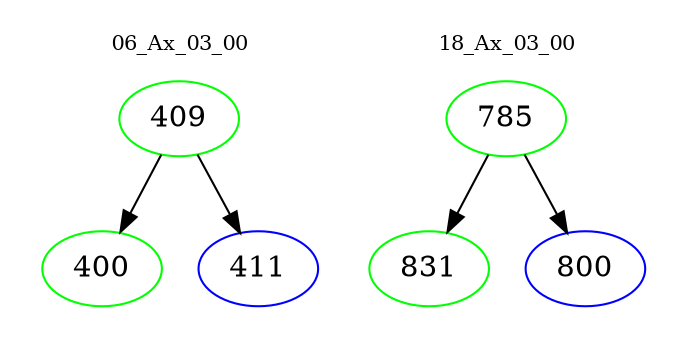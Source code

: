 digraph{
subgraph cluster_0 {
color = white
label = "06_Ax_03_00";
fontsize=10;
T0_409 [label="409", color="green"]
T0_409 -> T0_400 [color="black"]
T0_400 [label="400", color="green"]
T0_409 -> T0_411 [color="black"]
T0_411 [label="411", color="blue"]
}
subgraph cluster_1 {
color = white
label = "18_Ax_03_00";
fontsize=10;
T1_785 [label="785", color="green"]
T1_785 -> T1_831 [color="black"]
T1_831 [label="831", color="green"]
T1_785 -> T1_800 [color="black"]
T1_800 [label="800", color="blue"]
}
}

